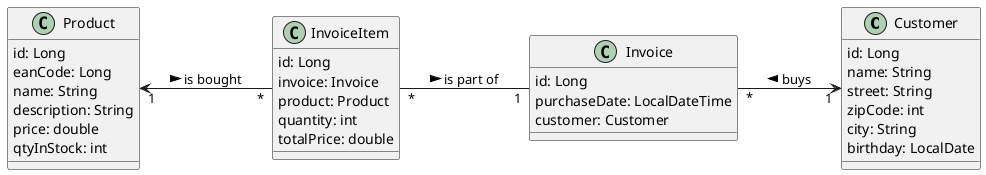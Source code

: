 @startuml
left to right direction
Class Customer {
    id: Long
    name: String
    street: String
    zipCode: int
    city: String
    birthday: LocalDate
}

Class Product {
    id: Long
    eanCode: Long
    name: String
    description: String
    price: double
    qtyInStock: int
}

Class InvoiceItem {
    id: Long
    invoice: Invoice
    product: Product
    quantity: int
    totalPrice: double
}

Class Invoice {
    id: Long
    purchaseDate: LocalDateTime
    customer: Customer
}

Invoice "*" --> "1" Customer : buys <
Product "1" <-- "*" InvoiceItem : is bought >
InvoiceItem "*" -- "1" Invoice : is part of >
@enduml
